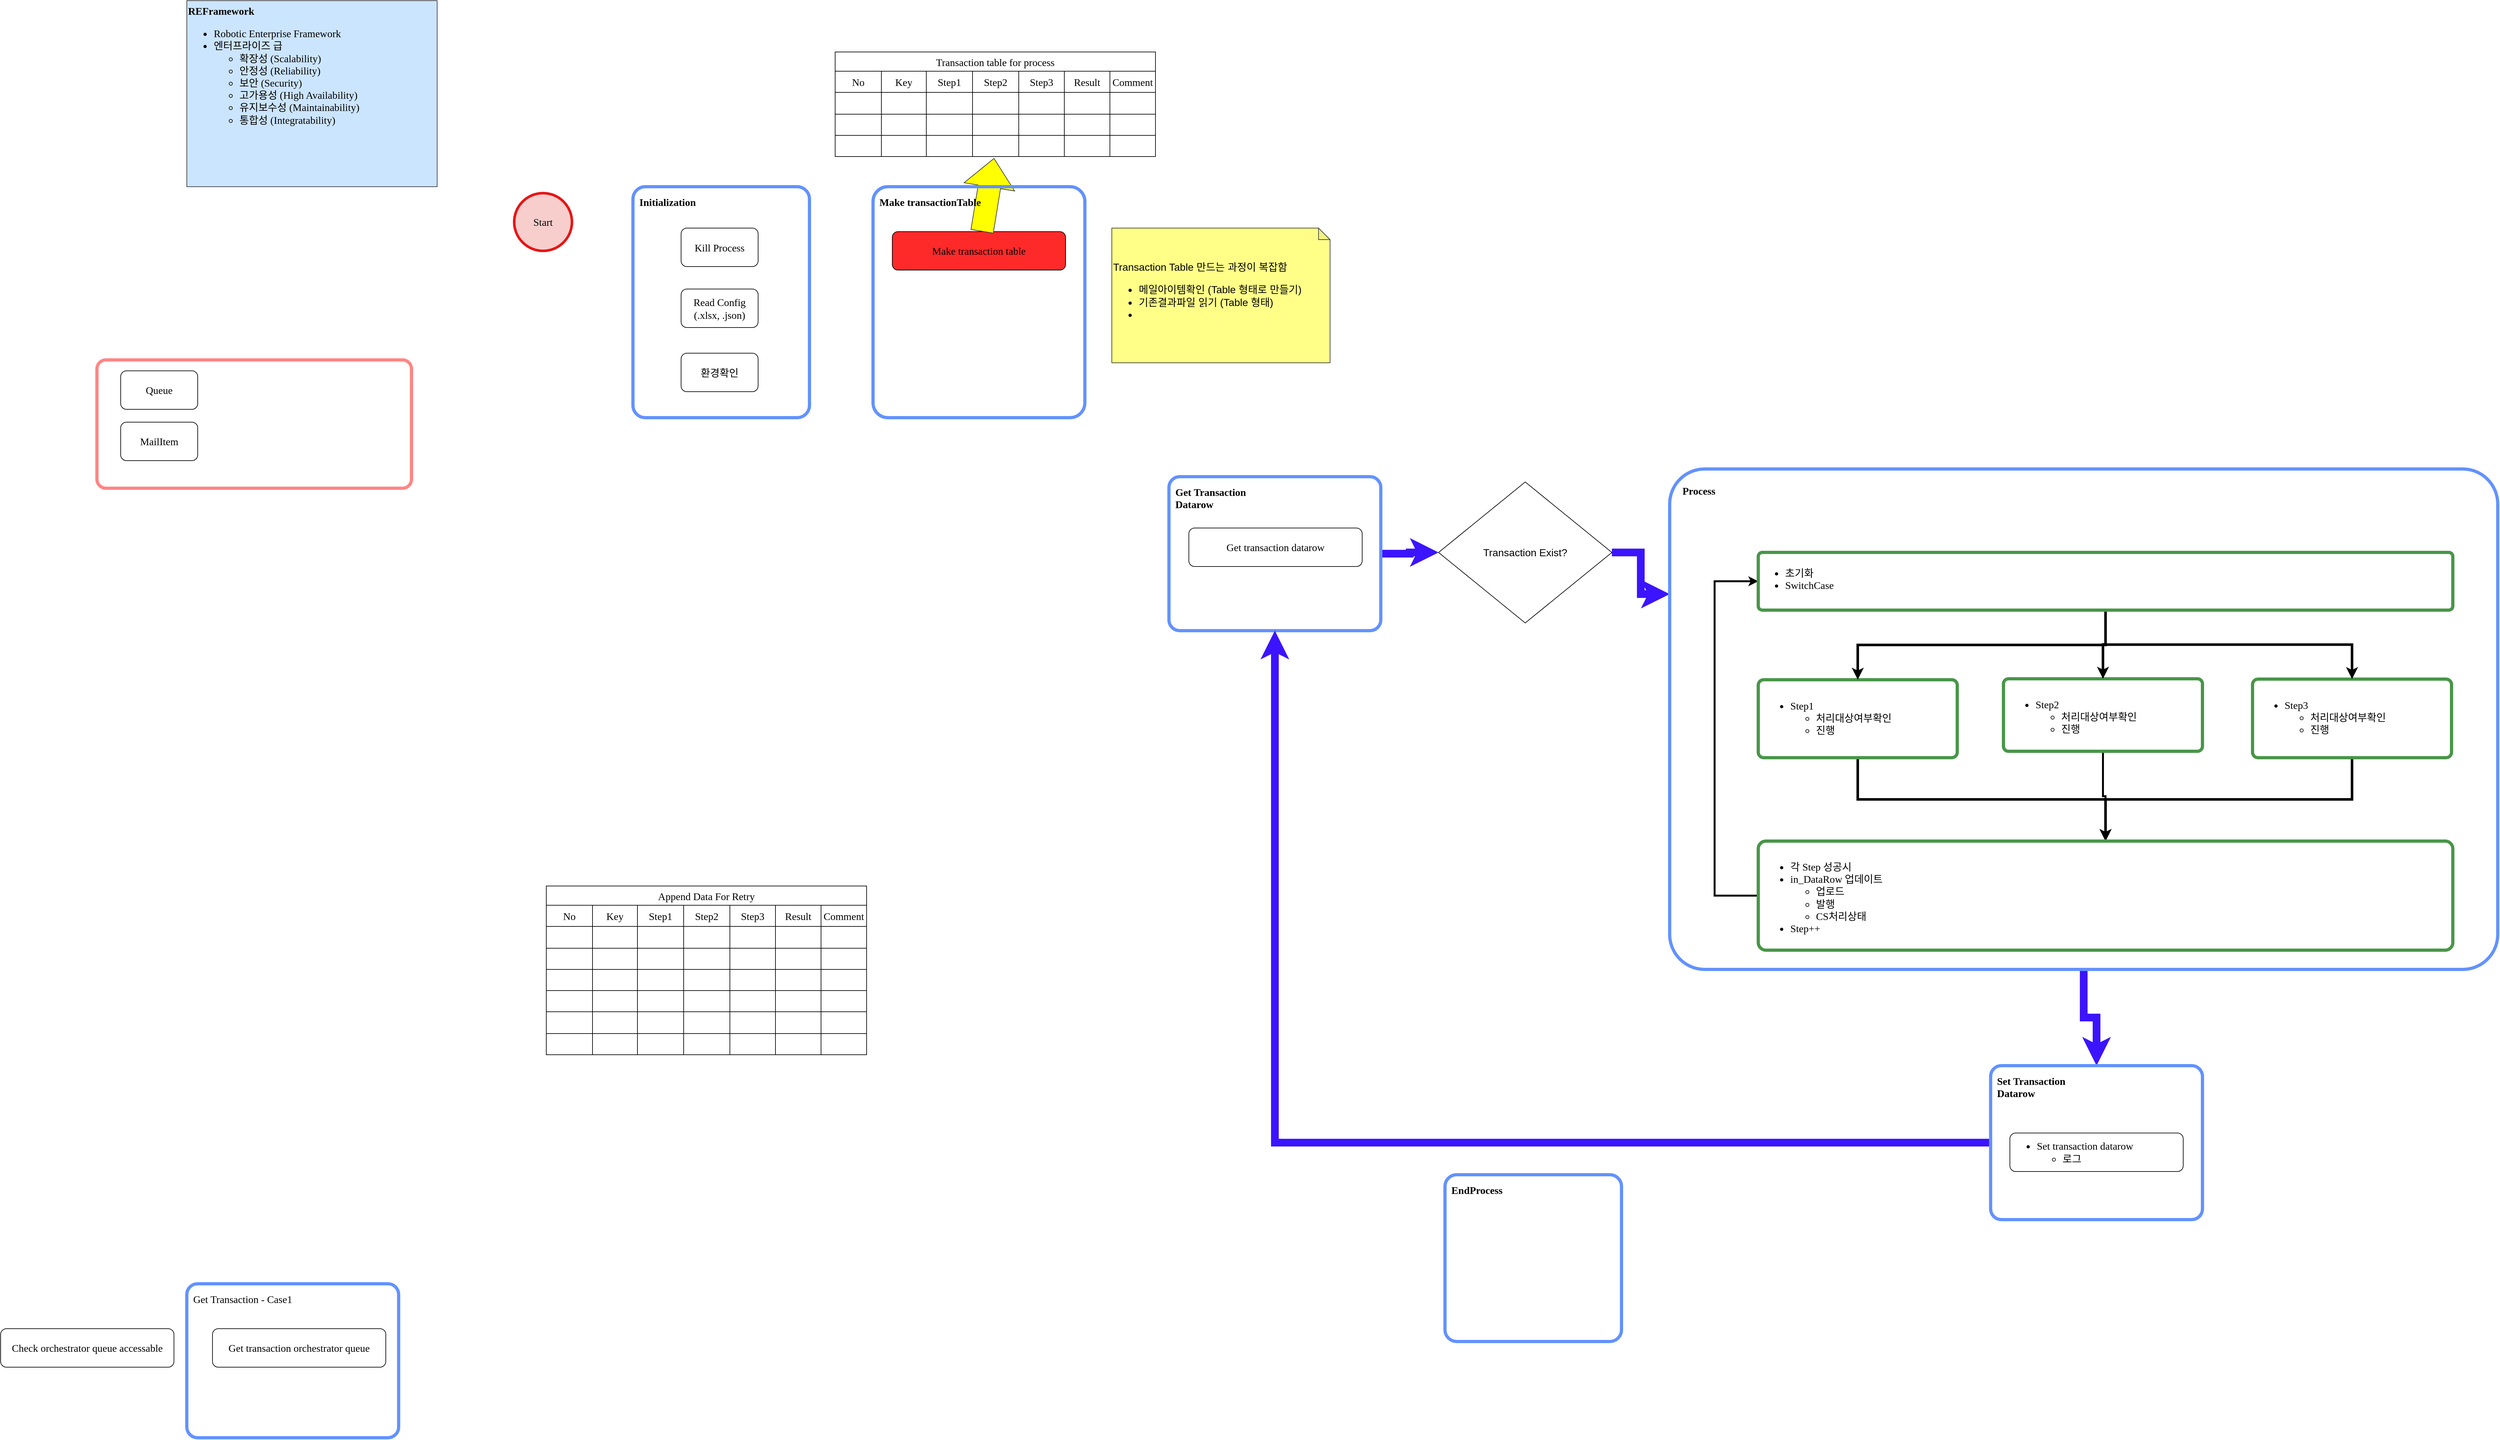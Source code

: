 <mxfile version="24.7.7">
  <diagram name="페이지-1" id="NTBTqIiKdcKjv6E-NVlb">
    <mxGraphModel dx="2286" dy="2120" grid="1" gridSize="10" guides="1" tooltips="1" connect="1" arrows="1" fold="1" page="1" pageScale="1" pageWidth="827" pageHeight="1169" math="0" shadow="0">
      <root>
        <mxCell id="0" />
        <mxCell id="1" parent="0" />
        <mxCell id="zzqK7kQFCnOpEkYjKbO_-187" value="&lt;span style=&quot;font-size: 16px;&quot;&gt;Get Transaction - Case1&lt;/span&gt;" style="rounded=1;whiteSpace=wrap;html=1;fillStyle=auto;fillColor=none;strokeColor=#6392FF;gradientColor=none;arcSize=7;strokeWidth=5;fontFamily=consolas;align=left;verticalAlign=top;spacing=10;fontSize=16;" vertex="1" parent="1">
          <mxGeometry x="-90" y="1870" width="330" height="240" as="geometry" />
        </mxCell>
        <mxCell id="zzqK7kQFCnOpEkYjKbO_-230" style="edgeStyle=orthogonalEdgeStyle;rounded=0;orthogonalLoop=1;jettySize=auto;html=1;entryX=0;entryY=0.25;entryDx=0;entryDy=0;strokeWidth=12;exitX=1;exitY=0.5;exitDx=0;exitDy=0;strokeColor=#3C14FF;" edge="1" parent="1" source="zzqK7kQFCnOpEkYjKbO_-239" target="zzqK7kQFCnOpEkYjKbO_-199">
          <mxGeometry relative="1" as="geometry" />
        </mxCell>
        <mxCell id="zzqK7kQFCnOpEkYjKbO_-240" style="edgeStyle=orthogonalEdgeStyle;rounded=0;orthogonalLoop=1;jettySize=auto;html=1;entryX=0;entryY=0.5;entryDx=0;entryDy=0;spacing=3;strokeWidth=12;strokeColor=#3C14FF;" edge="1" parent="1" source="zzqK7kQFCnOpEkYjKbO_-186" target="zzqK7kQFCnOpEkYjKbO_-239">
          <mxGeometry relative="1" as="geometry" />
        </mxCell>
        <mxCell id="zzqK7kQFCnOpEkYjKbO_-186" value="&lt;font style=&quot;font-size: 16px;&quot;&gt;Get Transaction&lt;/font&gt;&lt;div style=&quot;font-size: 16px;&quot;&gt;&lt;font style=&quot;font-size: 16px;&quot;&gt;Datarow&lt;/font&gt;&lt;/div&gt;" style="rounded=1;whiteSpace=wrap;html=1;fillStyle=auto;fillColor=none;strokeColor=#6392FF;gradientColor=none;arcSize=7;strokeWidth=5;fontFamily=consolas;align=left;verticalAlign=top;spacing=10;fontSize=16;fontStyle=1" vertex="1" parent="1">
          <mxGeometry x="1440" y="612" width="330" height="240" as="geometry" />
        </mxCell>
        <mxCell id="zzqK7kQFCnOpEkYjKbO_-182" value="" style="rounded=1;whiteSpace=wrap;html=1;fillStyle=auto;fillColor=none;strokeColor=#ff8585;gradientColor=none;arcSize=7;strokeWidth=5;fontFamily=consolas;fontSize=16;" vertex="1" parent="1">
          <mxGeometry x="-230" y="430" width="490" height="200" as="geometry" />
        </mxCell>
        <mxCell id="zzqK7kQFCnOpEkYjKbO_-1" value="&lt;h1 style=&quot;margin-top: 0px; font-size: 16px;&quot;&gt;REFramework&lt;/h1&gt;&lt;p style=&quot;font-size: 16px;&quot;&gt;&lt;/p&gt;&lt;ul style=&quot;font-size: 16px;&quot;&gt;&lt;li style=&quot;font-size: 16px;&quot;&gt;Robotic Enterprise Framework&lt;/li&gt;&lt;li style=&quot;font-size: 16px;&quot;&gt;엔터프라이즈 급&lt;/li&gt;&lt;ul style=&quot;font-size: 16px;&quot;&gt;&lt;li style=&quot;font-size: 16px;&quot;&gt;&lt;span style=&quot;background-color: initial; font-size: 16px;&quot;&gt;확장성 (Scalability)&lt;/span&gt;&lt;br style=&quot;font-size: 16px;&quot;&gt;&lt;/li&gt;&lt;li style=&quot;font-size: 16px;&quot;&gt;&lt;span style=&quot;background-color: initial; font-size: 16px;&quot;&gt;안정성 (Reliability)&lt;/span&gt;&lt;br style=&quot;font-size: 16px;&quot;&gt;&lt;/li&gt;&lt;li style=&quot;font-size: 16px;&quot;&gt;&lt;span style=&quot;background-color: initial; font-size: 16px;&quot;&gt;보안 (Security)&lt;/span&gt;&lt;br style=&quot;font-size: 16px;&quot;&gt;&lt;/li&gt;&lt;li style=&quot;font-size: 16px;&quot;&gt;&lt;span style=&quot;background-color: initial; font-size: 16px;&quot;&gt;고가용성 (High Availability)&lt;/span&gt;&lt;br style=&quot;font-size: 16px;&quot;&gt;&lt;/li&gt;&lt;li style=&quot;font-size: 16px;&quot;&gt;&lt;span style=&quot;background-color: initial; font-size: 16px;&quot;&gt;유지보수성 (Maintainability)&lt;/span&gt;&lt;br style=&quot;font-size: 16px;&quot;&gt;&lt;/li&gt;&lt;li style=&quot;font-size: 16px;&quot;&gt;&lt;span style=&quot;background-color: initial; font-size: 16px;&quot;&gt;통합성 (Integratability)&lt;/span&gt;&lt;br style=&quot;font-size: 16px;&quot;&gt;&lt;/li&gt;&lt;/ul&gt;&lt;/ul&gt;&lt;p style=&quot;font-size: 16px;&quot;&gt;&lt;/p&gt;" style="text;html=1;whiteSpace=wrap;overflow=hidden;rounded=0;fontFamily=consolas;fillColor=#cce5ff;strokeColor=#36393d;fontSize=16;" vertex="1" parent="1">
          <mxGeometry x="-90" y="-130" width="390" height="290" as="geometry" />
        </mxCell>
        <mxCell id="zzqK7kQFCnOpEkYjKbO_-2" value="Transaction table for process" style="shape=table;startSize=30;container=1;collapsible=0;childLayout=tableLayout;strokeColor=default;fontSize=16;fontFamily=consolas;" vertex="1" parent="1">
          <mxGeometry x="920" y="-50" width="499" height="163" as="geometry" />
        </mxCell>
        <mxCell id="zzqK7kQFCnOpEkYjKbO_-3" value="" style="shape=tableRow;horizontal=0;startSize=0;swimlaneHead=0;swimlaneBody=0;strokeColor=inherit;top=0;left=0;bottom=0;right=0;collapsible=0;dropTarget=0;fillColor=none;points=[[0,0.5],[1,0.5]];portConstraint=eastwest;fontSize=16;fontFamily=consolas;" vertex="1" parent="zzqK7kQFCnOpEkYjKbO_-2">
          <mxGeometry y="30" width="499" height="33" as="geometry" />
        </mxCell>
        <mxCell id="zzqK7kQFCnOpEkYjKbO_-4" value="No" style="shape=partialRectangle;html=1;whiteSpace=wrap;connectable=0;strokeColor=inherit;overflow=hidden;fillColor=none;top=0;left=0;bottom=0;right=0;pointerEvents=1;fontSize=16;fontFamily=consolas;" vertex="1" parent="zzqK7kQFCnOpEkYjKbO_-3">
          <mxGeometry width="72" height="33" as="geometry">
            <mxRectangle width="72" height="33" as="alternateBounds" />
          </mxGeometry>
        </mxCell>
        <mxCell id="zzqK7kQFCnOpEkYjKbO_-5" value="Key" style="shape=partialRectangle;html=1;whiteSpace=wrap;connectable=0;strokeColor=inherit;overflow=hidden;fillColor=none;top=0;left=0;bottom=0;right=0;pointerEvents=1;fontSize=16;fontFamily=consolas;" vertex="1" parent="zzqK7kQFCnOpEkYjKbO_-3">
          <mxGeometry x="72" width="70" height="33" as="geometry">
            <mxRectangle width="70" height="33" as="alternateBounds" />
          </mxGeometry>
        </mxCell>
        <mxCell id="zzqK7kQFCnOpEkYjKbO_-6" value="Step1" style="shape=partialRectangle;html=1;whiteSpace=wrap;connectable=0;strokeColor=inherit;overflow=hidden;fillColor=none;top=0;left=0;bottom=0;right=0;pointerEvents=1;fontSize=16;fontFamily=consolas;" vertex="1" parent="zzqK7kQFCnOpEkYjKbO_-3">
          <mxGeometry x="142" width="72" height="33" as="geometry">
            <mxRectangle width="72" height="33" as="alternateBounds" />
          </mxGeometry>
        </mxCell>
        <mxCell id="zzqK7kQFCnOpEkYjKbO_-80" value="Step2" style="shape=partialRectangle;html=1;whiteSpace=wrap;connectable=0;strokeColor=inherit;overflow=hidden;fillColor=none;top=0;left=0;bottom=0;right=0;pointerEvents=1;fontSize=16;fontFamily=consolas;" vertex="1" parent="zzqK7kQFCnOpEkYjKbO_-3">
          <mxGeometry x="214" width="72" height="33" as="geometry">
            <mxRectangle width="72" height="33" as="alternateBounds" />
          </mxGeometry>
        </mxCell>
        <mxCell id="zzqK7kQFCnOpEkYjKbO_-86" value="Step3" style="shape=partialRectangle;html=1;whiteSpace=wrap;connectable=0;strokeColor=inherit;overflow=hidden;fillColor=none;top=0;left=0;bottom=0;right=0;pointerEvents=1;fontSize=16;fontFamily=consolas;" vertex="1" parent="zzqK7kQFCnOpEkYjKbO_-3">
          <mxGeometry x="286" width="71" height="33" as="geometry">
            <mxRectangle width="71" height="33" as="alternateBounds" />
          </mxGeometry>
        </mxCell>
        <mxCell id="zzqK7kQFCnOpEkYjKbO_-92" value="Result" style="shape=partialRectangle;html=1;whiteSpace=wrap;connectable=0;strokeColor=inherit;overflow=hidden;fillColor=none;top=0;left=0;bottom=0;right=0;pointerEvents=1;fontSize=16;fontFamily=consolas;" vertex="1" parent="zzqK7kQFCnOpEkYjKbO_-3">
          <mxGeometry x="357" width="71" height="33" as="geometry">
            <mxRectangle width="71" height="33" as="alternateBounds" />
          </mxGeometry>
        </mxCell>
        <mxCell id="zzqK7kQFCnOpEkYjKbO_-98" value="Comment" style="shape=partialRectangle;html=1;whiteSpace=wrap;connectable=0;strokeColor=inherit;overflow=hidden;fillColor=none;top=0;left=0;bottom=0;right=0;pointerEvents=1;fontSize=16;fontFamily=consolas;" vertex="1" parent="zzqK7kQFCnOpEkYjKbO_-3">
          <mxGeometry x="428" width="71" height="33" as="geometry">
            <mxRectangle width="71" height="33" as="alternateBounds" />
          </mxGeometry>
        </mxCell>
        <mxCell id="zzqK7kQFCnOpEkYjKbO_-37" value="" style="shape=tableRow;horizontal=0;startSize=0;swimlaneHead=0;swimlaneBody=0;strokeColor=inherit;top=0;left=0;bottom=0;right=0;collapsible=0;dropTarget=0;fillColor=none;points=[[0,0.5],[1,0.5]];portConstraint=eastwest;fontSize=16;fontFamily=consolas;" vertex="1" parent="zzqK7kQFCnOpEkYjKbO_-2">
          <mxGeometry y="63" width="499" height="34" as="geometry" />
        </mxCell>
        <mxCell id="zzqK7kQFCnOpEkYjKbO_-38" value="" style="shape=partialRectangle;html=1;whiteSpace=wrap;connectable=0;strokeColor=inherit;overflow=hidden;fillColor=none;top=0;left=0;bottom=0;right=0;pointerEvents=1;fontSize=16;fontFamily=consolas;" vertex="1" parent="zzqK7kQFCnOpEkYjKbO_-37">
          <mxGeometry width="72" height="34" as="geometry">
            <mxRectangle width="72" height="34" as="alternateBounds" />
          </mxGeometry>
        </mxCell>
        <mxCell id="zzqK7kQFCnOpEkYjKbO_-39" value="" style="shape=partialRectangle;html=1;whiteSpace=wrap;connectable=0;strokeColor=inherit;overflow=hidden;fillColor=none;top=0;left=0;bottom=0;right=0;pointerEvents=1;fontSize=16;fontFamily=consolas;" vertex="1" parent="zzqK7kQFCnOpEkYjKbO_-37">
          <mxGeometry x="72" width="70" height="34" as="geometry">
            <mxRectangle width="70" height="34" as="alternateBounds" />
          </mxGeometry>
        </mxCell>
        <mxCell id="zzqK7kQFCnOpEkYjKbO_-40" value="" style="shape=partialRectangle;html=1;whiteSpace=wrap;connectable=0;strokeColor=inherit;overflow=hidden;fillColor=none;top=0;left=0;bottom=0;right=0;pointerEvents=1;fontSize=16;fontFamily=consolas;" vertex="1" parent="zzqK7kQFCnOpEkYjKbO_-37">
          <mxGeometry x="142" width="72" height="34" as="geometry">
            <mxRectangle width="72" height="34" as="alternateBounds" />
          </mxGeometry>
        </mxCell>
        <mxCell id="zzqK7kQFCnOpEkYjKbO_-81" style="shape=partialRectangle;html=1;whiteSpace=wrap;connectable=0;strokeColor=inherit;overflow=hidden;fillColor=none;top=0;left=0;bottom=0;right=0;pointerEvents=1;fontSize=16;fontFamily=consolas;" vertex="1" parent="zzqK7kQFCnOpEkYjKbO_-37">
          <mxGeometry x="214" width="72" height="34" as="geometry">
            <mxRectangle width="72" height="34" as="alternateBounds" />
          </mxGeometry>
        </mxCell>
        <mxCell id="zzqK7kQFCnOpEkYjKbO_-87" style="shape=partialRectangle;html=1;whiteSpace=wrap;connectable=0;strokeColor=inherit;overflow=hidden;fillColor=none;top=0;left=0;bottom=0;right=0;pointerEvents=1;fontSize=16;fontFamily=consolas;" vertex="1" parent="zzqK7kQFCnOpEkYjKbO_-37">
          <mxGeometry x="286" width="71" height="34" as="geometry">
            <mxRectangle width="71" height="34" as="alternateBounds" />
          </mxGeometry>
        </mxCell>
        <mxCell id="zzqK7kQFCnOpEkYjKbO_-93" style="shape=partialRectangle;html=1;whiteSpace=wrap;connectable=0;strokeColor=inherit;overflow=hidden;fillColor=none;top=0;left=0;bottom=0;right=0;pointerEvents=1;fontSize=16;fontFamily=consolas;" vertex="1" parent="zzqK7kQFCnOpEkYjKbO_-37">
          <mxGeometry x="357" width="71" height="34" as="geometry">
            <mxRectangle width="71" height="34" as="alternateBounds" />
          </mxGeometry>
        </mxCell>
        <mxCell id="zzqK7kQFCnOpEkYjKbO_-99" style="shape=partialRectangle;html=1;whiteSpace=wrap;connectable=0;strokeColor=inherit;overflow=hidden;fillColor=none;top=0;left=0;bottom=0;right=0;pointerEvents=1;fontSize=16;fontFamily=consolas;" vertex="1" parent="zzqK7kQFCnOpEkYjKbO_-37">
          <mxGeometry x="428" width="71" height="34" as="geometry">
            <mxRectangle width="71" height="34" as="alternateBounds" />
          </mxGeometry>
        </mxCell>
        <mxCell id="zzqK7kQFCnOpEkYjKbO_-15" value="" style="shape=tableRow;horizontal=0;startSize=0;swimlaneHead=0;swimlaneBody=0;strokeColor=inherit;top=0;left=0;bottom=0;right=0;collapsible=0;dropTarget=0;fillColor=none;points=[[0,0.5],[1,0.5]];portConstraint=eastwest;fontSize=16;fontFamily=consolas;" vertex="1" parent="zzqK7kQFCnOpEkYjKbO_-2">
          <mxGeometry y="97" width="499" height="33" as="geometry" />
        </mxCell>
        <mxCell id="zzqK7kQFCnOpEkYjKbO_-16" value="" style="shape=partialRectangle;html=1;whiteSpace=wrap;connectable=0;strokeColor=inherit;overflow=hidden;fillColor=none;top=0;left=0;bottom=0;right=0;pointerEvents=1;fontSize=16;fontFamily=consolas;" vertex="1" parent="zzqK7kQFCnOpEkYjKbO_-15">
          <mxGeometry width="72" height="33" as="geometry">
            <mxRectangle width="72" height="33" as="alternateBounds" />
          </mxGeometry>
        </mxCell>
        <mxCell id="zzqK7kQFCnOpEkYjKbO_-17" value="" style="shape=partialRectangle;html=1;whiteSpace=wrap;connectable=0;strokeColor=inherit;overflow=hidden;fillColor=none;top=0;left=0;bottom=0;right=0;pointerEvents=1;fontSize=16;fontFamily=consolas;" vertex="1" parent="zzqK7kQFCnOpEkYjKbO_-15">
          <mxGeometry x="72" width="70" height="33" as="geometry">
            <mxRectangle width="70" height="33" as="alternateBounds" />
          </mxGeometry>
        </mxCell>
        <mxCell id="zzqK7kQFCnOpEkYjKbO_-18" value="" style="shape=partialRectangle;html=1;whiteSpace=wrap;connectable=0;strokeColor=inherit;overflow=hidden;fillColor=none;top=0;left=0;bottom=0;right=0;pointerEvents=1;fontSize=16;fontFamily=consolas;" vertex="1" parent="zzqK7kQFCnOpEkYjKbO_-15">
          <mxGeometry x="142" width="72" height="33" as="geometry">
            <mxRectangle width="72" height="33" as="alternateBounds" />
          </mxGeometry>
        </mxCell>
        <mxCell id="zzqK7kQFCnOpEkYjKbO_-82" style="shape=partialRectangle;html=1;whiteSpace=wrap;connectable=0;strokeColor=inherit;overflow=hidden;fillColor=none;top=0;left=0;bottom=0;right=0;pointerEvents=1;fontSize=16;fontFamily=consolas;" vertex="1" parent="zzqK7kQFCnOpEkYjKbO_-15">
          <mxGeometry x="214" width="72" height="33" as="geometry">
            <mxRectangle width="72" height="33" as="alternateBounds" />
          </mxGeometry>
        </mxCell>
        <mxCell id="zzqK7kQFCnOpEkYjKbO_-88" style="shape=partialRectangle;html=1;whiteSpace=wrap;connectable=0;strokeColor=inherit;overflow=hidden;fillColor=none;top=0;left=0;bottom=0;right=0;pointerEvents=1;fontSize=16;fontFamily=consolas;" vertex="1" parent="zzqK7kQFCnOpEkYjKbO_-15">
          <mxGeometry x="286" width="71" height="33" as="geometry">
            <mxRectangle width="71" height="33" as="alternateBounds" />
          </mxGeometry>
        </mxCell>
        <mxCell id="zzqK7kQFCnOpEkYjKbO_-94" style="shape=partialRectangle;html=1;whiteSpace=wrap;connectable=0;strokeColor=inherit;overflow=hidden;fillColor=none;top=0;left=0;bottom=0;right=0;pointerEvents=1;fontSize=16;fontFamily=consolas;" vertex="1" parent="zzqK7kQFCnOpEkYjKbO_-15">
          <mxGeometry x="357" width="71" height="33" as="geometry">
            <mxRectangle width="71" height="33" as="alternateBounds" />
          </mxGeometry>
        </mxCell>
        <mxCell id="zzqK7kQFCnOpEkYjKbO_-100" style="shape=partialRectangle;html=1;whiteSpace=wrap;connectable=0;strokeColor=inherit;overflow=hidden;fillColor=none;top=0;left=0;bottom=0;right=0;pointerEvents=1;fontSize=16;fontFamily=consolas;" vertex="1" parent="zzqK7kQFCnOpEkYjKbO_-15">
          <mxGeometry x="428" width="71" height="33" as="geometry">
            <mxRectangle width="71" height="33" as="alternateBounds" />
          </mxGeometry>
        </mxCell>
        <mxCell id="zzqK7kQFCnOpEkYjKbO_-7" value="" style="shape=tableRow;horizontal=0;startSize=0;swimlaneHead=0;swimlaneBody=0;strokeColor=inherit;top=0;left=0;bottom=0;right=0;collapsible=0;dropTarget=0;fillColor=none;points=[[0,0.5],[1,0.5]];portConstraint=eastwest;fontSize=16;fontFamily=consolas;" vertex="1" parent="zzqK7kQFCnOpEkYjKbO_-2">
          <mxGeometry y="130" width="499" height="33" as="geometry" />
        </mxCell>
        <mxCell id="zzqK7kQFCnOpEkYjKbO_-8" value="" style="shape=partialRectangle;html=1;whiteSpace=wrap;connectable=0;strokeColor=inherit;overflow=hidden;fillColor=none;top=0;left=0;bottom=0;right=0;pointerEvents=1;fontSize=16;fontFamily=consolas;" vertex="1" parent="zzqK7kQFCnOpEkYjKbO_-7">
          <mxGeometry width="72" height="33" as="geometry">
            <mxRectangle width="72" height="33" as="alternateBounds" />
          </mxGeometry>
        </mxCell>
        <mxCell id="zzqK7kQFCnOpEkYjKbO_-9" value="" style="shape=partialRectangle;html=1;whiteSpace=wrap;connectable=0;strokeColor=inherit;overflow=hidden;fillColor=none;top=0;left=0;bottom=0;right=0;pointerEvents=1;fontSize=16;fontFamily=consolas;" vertex="1" parent="zzqK7kQFCnOpEkYjKbO_-7">
          <mxGeometry x="72" width="70" height="33" as="geometry">
            <mxRectangle width="70" height="33" as="alternateBounds" />
          </mxGeometry>
        </mxCell>
        <mxCell id="zzqK7kQFCnOpEkYjKbO_-10" value="" style="shape=partialRectangle;html=1;whiteSpace=wrap;connectable=0;strokeColor=inherit;overflow=hidden;fillColor=none;top=0;left=0;bottom=0;right=0;pointerEvents=1;fontSize=16;fontFamily=consolas;" vertex="1" parent="zzqK7kQFCnOpEkYjKbO_-7">
          <mxGeometry x="142" width="72" height="33" as="geometry">
            <mxRectangle width="72" height="33" as="alternateBounds" />
          </mxGeometry>
        </mxCell>
        <mxCell id="zzqK7kQFCnOpEkYjKbO_-83" style="shape=partialRectangle;html=1;whiteSpace=wrap;connectable=0;strokeColor=inherit;overflow=hidden;fillColor=none;top=0;left=0;bottom=0;right=0;pointerEvents=1;fontSize=16;fontFamily=consolas;" vertex="1" parent="zzqK7kQFCnOpEkYjKbO_-7">
          <mxGeometry x="214" width="72" height="33" as="geometry">
            <mxRectangle width="72" height="33" as="alternateBounds" />
          </mxGeometry>
        </mxCell>
        <mxCell id="zzqK7kQFCnOpEkYjKbO_-89" style="shape=partialRectangle;html=1;whiteSpace=wrap;connectable=0;strokeColor=inherit;overflow=hidden;fillColor=none;top=0;left=0;bottom=0;right=0;pointerEvents=1;fontSize=16;fontFamily=consolas;" vertex="1" parent="zzqK7kQFCnOpEkYjKbO_-7">
          <mxGeometry x="286" width="71" height="33" as="geometry">
            <mxRectangle width="71" height="33" as="alternateBounds" />
          </mxGeometry>
        </mxCell>
        <mxCell id="zzqK7kQFCnOpEkYjKbO_-95" style="shape=partialRectangle;html=1;whiteSpace=wrap;connectable=0;strokeColor=inherit;overflow=hidden;fillColor=none;top=0;left=0;bottom=0;right=0;pointerEvents=1;fontSize=16;fontFamily=consolas;" vertex="1" parent="zzqK7kQFCnOpEkYjKbO_-7">
          <mxGeometry x="357" width="71" height="33" as="geometry">
            <mxRectangle width="71" height="33" as="alternateBounds" />
          </mxGeometry>
        </mxCell>
        <mxCell id="zzqK7kQFCnOpEkYjKbO_-101" style="shape=partialRectangle;html=1;whiteSpace=wrap;connectable=0;strokeColor=inherit;overflow=hidden;fillColor=none;top=0;left=0;bottom=0;right=0;pointerEvents=1;fontSize=16;fontFamily=consolas;" vertex="1" parent="zzqK7kQFCnOpEkYjKbO_-7">
          <mxGeometry x="428" width="71" height="33" as="geometry">
            <mxRectangle width="71" height="33" as="alternateBounds" />
          </mxGeometry>
        </mxCell>
        <mxCell id="zzqK7kQFCnOpEkYjKbO_-119" value="Append Data For Retry" style="shape=table;startSize=30;container=1;collapsible=0;childLayout=tableLayout;strokeColor=default;fontSize=16;fontFamily=consolas;" vertex="1" parent="1">
          <mxGeometry x="470" y="1250" width="499" height="263" as="geometry" />
        </mxCell>
        <mxCell id="zzqK7kQFCnOpEkYjKbO_-120" value="" style="shape=tableRow;horizontal=0;startSize=0;swimlaneHead=0;swimlaneBody=0;strokeColor=inherit;top=0;left=0;bottom=0;right=0;collapsible=0;dropTarget=0;fillColor=none;points=[[0,0.5],[1,0.5]];portConstraint=eastwest;fontSize=16;fontFamily=consolas;" vertex="1" parent="zzqK7kQFCnOpEkYjKbO_-119">
          <mxGeometry y="30" width="499" height="33" as="geometry" />
        </mxCell>
        <mxCell id="zzqK7kQFCnOpEkYjKbO_-121" value="No" style="shape=partialRectangle;html=1;whiteSpace=wrap;connectable=0;strokeColor=inherit;overflow=hidden;fillColor=none;top=0;left=0;bottom=0;right=0;pointerEvents=1;fontSize=16;fontFamily=consolas;" vertex="1" parent="zzqK7kQFCnOpEkYjKbO_-120">
          <mxGeometry width="72" height="33" as="geometry">
            <mxRectangle width="72" height="33" as="alternateBounds" />
          </mxGeometry>
        </mxCell>
        <mxCell id="zzqK7kQFCnOpEkYjKbO_-122" value="Key" style="shape=partialRectangle;html=1;whiteSpace=wrap;connectable=0;strokeColor=inherit;overflow=hidden;fillColor=none;top=0;left=0;bottom=0;right=0;pointerEvents=1;fontSize=16;fontFamily=consolas;" vertex="1" parent="zzqK7kQFCnOpEkYjKbO_-120">
          <mxGeometry x="72" width="70" height="33" as="geometry">
            <mxRectangle width="70" height="33" as="alternateBounds" />
          </mxGeometry>
        </mxCell>
        <mxCell id="zzqK7kQFCnOpEkYjKbO_-123" value="Step1" style="shape=partialRectangle;html=1;whiteSpace=wrap;connectable=0;strokeColor=inherit;overflow=hidden;fillColor=none;top=0;left=0;bottom=0;right=0;pointerEvents=1;fontSize=16;fontFamily=consolas;" vertex="1" parent="zzqK7kQFCnOpEkYjKbO_-120">
          <mxGeometry x="142" width="72" height="33" as="geometry">
            <mxRectangle width="72" height="33" as="alternateBounds" />
          </mxGeometry>
        </mxCell>
        <mxCell id="zzqK7kQFCnOpEkYjKbO_-124" value="Step2" style="shape=partialRectangle;html=1;whiteSpace=wrap;connectable=0;strokeColor=inherit;overflow=hidden;fillColor=none;top=0;left=0;bottom=0;right=0;pointerEvents=1;fontSize=16;fontFamily=consolas;" vertex="1" parent="zzqK7kQFCnOpEkYjKbO_-120">
          <mxGeometry x="214" width="72" height="33" as="geometry">
            <mxRectangle width="72" height="33" as="alternateBounds" />
          </mxGeometry>
        </mxCell>
        <mxCell id="zzqK7kQFCnOpEkYjKbO_-125" value="Step3" style="shape=partialRectangle;html=1;whiteSpace=wrap;connectable=0;strokeColor=inherit;overflow=hidden;fillColor=none;top=0;left=0;bottom=0;right=0;pointerEvents=1;fontSize=16;fontFamily=consolas;" vertex="1" parent="zzqK7kQFCnOpEkYjKbO_-120">
          <mxGeometry x="286" width="71" height="33" as="geometry">
            <mxRectangle width="71" height="33" as="alternateBounds" />
          </mxGeometry>
        </mxCell>
        <mxCell id="zzqK7kQFCnOpEkYjKbO_-126" value="Result" style="shape=partialRectangle;html=1;whiteSpace=wrap;connectable=0;strokeColor=inherit;overflow=hidden;fillColor=none;top=0;left=0;bottom=0;right=0;pointerEvents=1;fontSize=16;fontFamily=consolas;" vertex="1" parent="zzqK7kQFCnOpEkYjKbO_-120">
          <mxGeometry x="357" width="71" height="33" as="geometry">
            <mxRectangle width="71" height="33" as="alternateBounds" />
          </mxGeometry>
        </mxCell>
        <mxCell id="zzqK7kQFCnOpEkYjKbO_-127" value="Comment" style="shape=partialRectangle;html=1;whiteSpace=wrap;connectable=0;strokeColor=inherit;overflow=hidden;fillColor=none;top=0;left=0;bottom=0;right=0;pointerEvents=1;fontSize=16;fontFamily=consolas;" vertex="1" parent="zzqK7kQFCnOpEkYjKbO_-120">
          <mxGeometry x="428" width="71" height="33" as="geometry">
            <mxRectangle width="71" height="33" as="alternateBounds" />
          </mxGeometry>
        </mxCell>
        <mxCell id="zzqK7kQFCnOpEkYjKbO_-128" value="" style="shape=tableRow;horizontal=0;startSize=0;swimlaneHead=0;swimlaneBody=0;strokeColor=inherit;top=0;left=0;bottom=0;right=0;collapsible=0;dropTarget=0;fillColor=none;points=[[0,0.5],[1,0.5]];portConstraint=eastwest;fontSize=16;fontFamily=consolas;" vertex="1" parent="zzqK7kQFCnOpEkYjKbO_-119">
          <mxGeometry y="63" width="499" height="34" as="geometry" />
        </mxCell>
        <mxCell id="zzqK7kQFCnOpEkYjKbO_-129" value="" style="shape=partialRectangle;html=1;whiteSpace=wrap;connectable=0;strokeColor=inherit;overflow=hidden;fillColor=none;top=0;left=0;bottom=0;right=0;pointerEvents=1;fontSize=16;fontFamily=consolas;" vertex="1" parent="zzqK7kQFCnOpEkYjKbO_-128">
          <mxGeometry width="72" height="34" as="geometry">
            <mxRectangle width="72" height="34" as="alternateBounds" />
          </mxGeometry>
        </mxCell>
        <mxCell id="zzqK7kQFCnOpEkYjKbO_-130" value="" style="shape=partialRectangle;html=1;whiteSpace=wrap;connectable=0;strokeColor=inherit;overflow=hidden;fillColor=none;top=0;left=0;bottom=0;right=0;pointerEvents=1;fontSize=16;fontFamily=consolas;" vertex="1" parent="zzqK7kQFCnOpEkYjKbO_-128">
          <mxGeometry x="72" width="70" height="34" as="geometry">
            <mxRectangle width="70" height="34" as="alternateBounds" />
          </mxGeometry>
        </mxCell>
        <mxCell id="zzqK7kQFCnOpEkYjKbO_-131" value="" style="shape=partialRectangle;html=1;whiteSpace=wrap;connectable=0;strokeColor=inherit;overflow=hidden;fillColor=none;top=0;left=0;bottom=0;right=0;pointerEvents=1;fontSize=16;fontFamily=consolas;" vertex="1" parent="zzqK7kQFCnOpEkYjKbO_-128">
          <mxGeometry x="142" width="72" height="34" as="geometry">
            <mxRectangle width="72" height="34" as="alternateBounds" />
          </mxGeometry>
        </mxCell>
        <mxCell id="zzqK7kQFCnOpEkYjKbO_-132" style="shape=partialRectangle;html=1;whiteSpace=wrap;connectable=0;strokeColor=inherit;overflow=hidden;fillColor=none;top=0;left=0;bottom=0;right=0;pointerEvents=1;fontSize=16;fontFamily=consolas;" vertex="1" parent="zzqK7kQFCnOpEkYjKbO_-128">
          <mxGeometry x="214" width="72" height="34" as="geometry">
            <mxRectangle width="72" height="34" as="alternateBounds" />
          </mxGeometry>
        </mxCell>
        <mxCell id="zzqK7kQFCnOpEkYjKbO_-133" style="shape=partialRectangle;html=1;whiteSpace=wrap;connectable=0;strokeColor=inherit;overflow=hidden;fillColor=none;top=0;left=0;bottom=0;right=0;pointerEvents=1;fontSize=16;fontFamily=consolas;" vertex="1" parent="zzqK7kQFCnOpEkYjKbO_-128">
          <mxGeometry x="286" width="71" height="34" as="geometry">
            <mxRectangle width="71" height="34" as="alternateBounds" />
          </mxGeometry>
        </mxCell>
        <mxCell id="zzqK7kQFCnOpEkYjKbO_-134" style="shape=partialRectangle;html=1;whiteSpace=wrap;connectable=0;strokeColor=inherit;overflow=hidden;fillColor=none;top=0;left=0;bottom=0;right=0;pointerEvents=1;fontSize=16;fontFamily=consolas;" vertex="1" parent="zzqK7kQFCnOpEkYjKbO_-128">
          <mxGeometry x="357" width="71" height="34" as="geometry">
            <mxRectangle width="71" height="34" as="alternateBounds" />
          </mxGeometry>
        </mxCell>
        <mxCell id="zzqK7kQFCnOpEkYjKbO_-135" style="shape=partialRectangle;html=1;whiteSpace=wrap;connectable=0;strokeColor=inherit;overflow=hidden;fillColor=none;top=0;left=0;bottom=0;right=0;pointerEvents=1;fontSize=16;fontFamily=consolas;" vertex="1" parent="zzqK7kQFCnOpEkYjKbO_-128">
          <mxGeometry x="428" width="71" height="34" as="geometry">
            <mxRectangle width="71" height="34" as="alternateBounds" />
          </mxGeometry>
        </mxCell>
        <mxCell id="zzqK7kQFCnOpEkYjKbO_-136" value="" style="shape=tableRow;horizontal=0;startSize=0;swimlaneHead=0;swimlaneBody=0;strokeColor=inherit;top=0;left=0;bottom=0;right=0;collapsible=0;dropTarget=0;fillColor=none;points=[[0,0.5],[1,0.5]];portConstraint=eastwest;fontSize=16;fontFamily=consolas;" vertex="1" parent="zzqK7kQFCnOpEkYjKbO_-119">
          <mxGeometry y="97" width="499" height="33" as="geometry" />
        </mxCell>
        <mxCell id="zzqK7kQFCnOpEkYjKbO_-137" value="" style="shape=partialRectangle;html=1;whiteSpace=wrap;connectable=0;strokeColor=inherit;overflow=hidden;fillColor=none;top=0;left=0;bottom=0;right=0;pointerEvents=1;fontSize=16;fontFamily=consolas;" vertex="1" parent="zzqK7kQFCnOpEkYjKbO_-136">
          <mxGeometry width="72" height="33" as="geometry">
            <mxRectangle width="72" height="33" as="alternateBounds" />
          </mxGeometry>
        </mxCell>
        <mxCell id="zzqK7kQFCnOpEkYjKbO_-138" value="" style="shape=partialRectangle;html=1;whiteSpace=wrap;connectable=0;strokeColor=inherit;overflow=hidden;fillColor=none;top=0;left=0;bottom=0;right=0;pointerEvents=1;fontSize=16;fontFamily=consolas;" vertex="1" parent="zzqK7kQFCnOpEkYjKbO_-136">
          <mxGeometry x="72" width="70" height="33" as="geometry">
            <mxRectangle width="70" height="33" as="alternateBounds" />
          </mxGeometry>
        </mxCell>
        <mxCell id="zzqK7kQFCnOpEkYjKbO_-139" value="" style="shape=partialRectangle;html=1;whiteSpace=wrap;connectable=0;strokeColor=inherit;overflow=hidden;fillColor=none;top=0;left=0;bottom=0;right=0;pointerEvents=1;fontSize=16;fontFamily=consolas;" vertex="1" parent="zzqK7kQFCnOpEkYjKbO_-136">
          <mxGeometry x="142" width="72" height="33" as="geometry">
            <mxRectangle width="72" height="33" as="alternateBounds" />
          </mxGeometry>
        </mxCell>
        <mxCell id="zzqK7kQFCnOpEkYjKbO_-140" style="shape=partialRectangle;html=1;whiteSpace=wrap;connectable=0;strokeColor=inherit;overflow=hidden;fillColor=none;top=0;left=0;bottom=0;right=0;pointerEvents=1;fontSize=16;fontFamily=consolas;" vertex="1" parent="zzqK7kQFCnOpEkYjKbO_-136">
          <mxGeometry x="214" width="72" height="33" as="geometry">
            <mxRectangle width="72" height="33" as="alternateBounds" />
          </mxGeometry>
        </mxCell>
        <mxCell id="zzqK7kQFCnOpEkYjKbO_-141" style="shape=partialRectangle;html=1;whiteSpace=wrap;connectable=0;strokeColor=inherit;overflow=hidden;fillColor=none;top=0;left=0;bottom=0;right=0;pointerEvents=1;fontSize=16;fontFamily=consolas;" vertex="1" parent="zzqK7kQFCnOpEkYjKbO_-136">
          <mxGeometry x="286" width="71" height="33" as="geometry">
            <mxRectangle width="71" height="33" as="alternateBounds" />
          </mxGeometry>
        </mxCell>
        <mxCell id="zzqK7kQFCnOpEkYjKbO_-142" style="shape=partialRectangle;html=1;whiteSpace=wrap;connectable=0;strokeColor=inherit;overflow=hidden;fillColor=none;top=0;left=0;bottom=0;right=0;pointerEvents=1;fontSize=16;fontFamily=consolas;" vertex="1" parent="zzqK7kQFCnOpEkYjKbO_-136">
          <mxGeometry x="357" width="71" height="33" as="geometry">
            <mxRectangle width="71" height="33" as="alternateBounds" />
          </mxGeometry>
        </mxCell>
        <mxCell id="zzqK7kQFCnOpEkYjKbO_-143" style="shape=partialRectangle;html=1;whiteSpace=wrap;connectable=0;strokeColor=inherit;overflow=hidden;fillColor=none;top=0;left=0;bottom=0;right=0;pointerEvents=1;fontSize=16;fontFamily=consolas;" vertex="1" parent="zzqK7kQFCnOpEkYjKbO_-136">
          <mxGeometry x="428" width="71" height="33" as="geometry">
            <mxRectangle width="71" height="33" as="alternateBounds" />
          </mxGeometry>
        </mxCell>
        <mxCell id="zzqK7kQFCnOpEkYjKbO_-144" value="" style="shape=tableRow;horizontal=0;startSize=0;swimlaneHead=0;swimlaneBody=0;strokeColor=inherit;top=0;left=0;bottom=0;right=0;collapsible=0;dropTarget=0;fillColor=none;points=[[0,0.5],[1,0.5]];portConstraint=eastwest;fontSize=16;fontFamily=consolas;" vertex="1" parent="zzqK7kQFCnOpEkYjKbO_-119">
          <mxGeometry y="130" width="499" height="33" as="geometry" />
        </mxCell>
        <mxCell id="zzqK7kQFCnOpEkYjKbO_-145" value="" style="shape=partialRectangle;html=1;whiteSpace=wrap;connectable=0;strokeColor=inherit;overflow=hidden;fillColor=none;top=0;left=0;bottom=0;right=0;pointerEvents=1;fontSize=16;fontFamily=consolas;" vertex="1" parent="zzqK7kQFCnOpEkYjKbO_-144">
          <mxGeometry width="72" height="33" as="geometry">
            <mxRectangle width="72" height="33" as="alternateBounds" />
          </mxGeometry>
        </mxCell>
        <mxCell id="zzqK7kQFCnOpEkYjKbO_-146" value="" style="shape=partialRectangle;html=1;whiteSpace=wrap;connectable=0;strokeColor=inherit;overflow=hidden;fillColor=none;top=0;left=0;bottom=0;right=0;pointerEvents=1;fontSize=16;fontFamily=consolas;" vertex="1" parent="zzqK7kQFCnOpEkYjKbO_-144">
          <mxGeometry x="72" width="70" height="33" as="geometry">
            <mxRectangle width="70" height="33" as="alternateBounds" />
          </mxGeometry>
        </mxCell>
        <mxCell id="zzqK7kQFCnOpEkYjKbO_-147" value="" style="shape=partialRectangle;html=1;whiteSpace=wrap;connectable=0;strokeColor=inherit;overflow=hidden;fillColor=none;top=0;left=0;bottom=0;right=0;pointerEvents=1;fontSize=16;fontFamily=consolas;" vertex="1" parent="zzqK7kQFCnOpEkYjKbO_-144">
          <mxGeometry x="142" width="72" height="33" as="geometry">
            <mxRectangle width="72" height="33" as="alternateBounds" />
          </mxGeometry>
        </mxCell>
        <mxCell id="zzqK7kQFCnOpEkYjKbO_-148" style="shape=partialRectangle;html=1;whiteSpace=wrap;connectable=0;strokeColor=inherit;overflow=hidden;fillColor=none;top=0;left=0;bottom=0;right=0;pointerEvents=1;fontSize=16;fontFamily=consolas;" vertex="1" parent="zzqK7kQFCnOpEkYjKbO_-144">
          <mxGeometry x="214" width="72" height="33" as="geometry">
            <mxRectangle width="72" height="33" as="alternateBounds" />
          </mxGeometry>
        </mxCell>
        <mxCell id="zzqK7kQFCnOpEkYjKbO_-149" style="shape=partialRectangle;html=1;whiteSpace=wrap;connectable=0;strokeColor=inherit;overflow=hidden;fillColor=none;top=0;left=0;bottom=0;right=0;pointerEvents=1;fontSize=16;fontFamily=consolas;" vertex="1" parent="zzqK7kQFCnOpEkYjKbO_-144">
          <mxGeometry x="286" width="71" height="33" as="geometry">
            <mxRectangle width="71" height="33" as="alternateBounds" />
          </mxGeometry>
        </mxCell>
        <mxCell id="zzqK7kQFCnOpEkYjKbO_-150" style="shape=partialRectangle;html=1;whiteSpace=wrap;connectable=0;strokeColor=inherit;overflow=hidden;fillColor=none;top=0;left=0;bottom=0;right=0;pointerEvents=1;fontSize=16;fontFamily=consolas;" vertex="1" parent="zzqK7kQFCnOpEkYjKbO_-144">
          <mxGeometry x="357" width="71" height="33" as="geometry">
            <mxRectangle width="71" height="33" as="alternateBounds" />
          </mxGeometry>
        </mxCell>
        <mxCell id="zzqK7kQFCnOpEkYjKbO_-151" style="shape=partialRectangle;html=1;whiteSpace=wrap;connectable=0;strokeColor=inherit;overflow=hidden;fillColor=none;top=0;left=0;bottom=0;right=0;pointerEvents=1;fontSize=16;fontFamily=consolas;" vertex="1" parent="zzqK7kQFCnOpEkYjKbO_-144">
          <mxGeometry x="428" width="71" height="33" as="geometry">
            <mxRectangle width="71" height="33" as="alternateBounds" />
          </mxGeometry>
        </mxCell>
        <mxCell id="zzqK7kQFCnOpEkYjKbO_-152" value="" style="shape=tableRow;horizontal=0;startSize=0;swimlaneHead=0;swimlaneBody=0;strokeColor=inherit;top=0;left=0;bottom=0;right=0;collapsible=0;dropTarget=0;fillColor=none;points=[[0,0.5],[1,0.5]];portConstraint=eastwest;fontSize=16;fontFamily=consolas;" vertex="1" parent="zzqK7kQFCnOpEkYjKbO_-119">
          <mxGeometry y="163" width="499" height="33" as="geometry" />
        </mxCell>
        <mxCell id="zzqK7kQFCnOpEkYjKbO_-153" value="" style="shape=partialRectangle;html=1;whiteSpace=wrap;connectable=0;strokeColor=inherit;overflow=hidden;fillColor=none;top=0;left=0;bottom=0;right=0;pointerEvents=1;fontSize=16;fontFamily=consolas;" vertex="1" parent="zzqK7kQFCnOpEkYjKbO_-152">
          <mxGeometry width="72" height="33" as="geometry">
            <mxRectangle width="72" height="33" as="alternateBounds" />
          </mxGeometry>
        </mxCell>
        <mxCell id="zzqK7kQFCnOpEkYjKbO_-154" value="" style="shape=partialRectangle;html=1;whiteSpace=wrap;connectable=0;strokeColor=inherit;overflow=hidden;fillColor=none;top=0;left=0;bottom=0;right=0;pointerEvents=1;fontSize=16;fontFamily=consolas;" vertex="1" parent="zzqK7kQFCnOpEkYjKbO_-152">
          <mxGeometry x="72" width="70" height="33" as="geometry">
            <mxRectangle width="70" height="33" as="alternateBounds" />
          </mxGeometry>
        </mxCell>
        <mxCell id="zzqK7kQFCnOpEkYjKbO_-155" value="" style="shape=partialRectangle;html=1;whiteSpace=wrap;connectable=0;strokeColor=inherit;overflow=hidden;fillColor=none;top=0;left=0;bottom=0;right=0;pointerEvents=1;fontSize=16;fontFamily=consolas;" vertex="1" parent="zzqK7kQFCnOpEkYjKbO_-152">
          <mxGeometry x="142" width="72" height="33" as="geometry">
            <mxRectangle width="72" height="33" as="alternateBounds" />
          </mxGeometry>
        </mxCell>
        <mxCell id="zzqK7kQFCnOpEkYjKbO_-156" style="shape=partialRectangle;html=1;whiteSpace=wrap;connectable=0;strokeColor=inherit;overflow=hidden;fillColor=none;top=0;left=0;bottom=0;right=0;pointerEvents=1;fontSize=16;fontFamily=consolas;" vertex="1" parent="zzqK7kQFCnOpEkYjKbO_-152">
          <mxGeometry x="214" width="72" height="33" as="geometry">
            <mxRectangle width="72" height="33" as="alternateBounds" />
          </mxGeometry>
        </mxCell>
        <mxCell id="zzqK7kQFCnOpEkYjKbO_-157" style="shape=partialRectangle;html=1;whiteSpace=wrap;connectable=0;strokeColor=inherit;overflow=hidden;fillColor=none;top=0;left=0;bottom=0;right=0;pointerEvents=1;fontSize=16;fontFamily=consolas;" vertex="1" parent="zzqK7kQFCnOpEkYjKbO_-152">
          <mxGeometry x="286" width="71" height="33" as="geometry">
            <mxRectangle width="71" height="33" as="alternateBounds" />
          </mxGeometry>
        </mxCell>
        <mxCell id="zzqK7kQFCnOpEkYjKbO_-158" style="shape=partialRectangle;html=1;whiteSpace=wrap;connectable=0;strokeColor=inherit;overflow=hidden;fillColor=none;top=0;left=0;bottom=0;right=0;pointerEvents=1;fontSize=16;fontFamily=consolas;" vertex="1" parent="zzqK7kQFCnOpEkYjKbO_-152">
          <mxGeometry x="357" width="71" height="33" as="geometry">
            <mxRectangle width="71" height="33" as="alternateBounds" />
          </mxGeometry>
        </mxCell>
        <mxCell id="zzqK7kQFCnOpEkYjKbO_-159" style="shape=partialRectangle;html=1;whiteSpace=wrap;connectable=0;strokeColor=inherit;overflow=hidden;fillColor=none;top=0;left=0;bottom=0;right=0;pointerEvents=1;fontSize=16;fontFamily=consolas;" vertex="1" parent="zzqK7kQFCnOpEkYjKbO_-152">
          <mxGeometry x="428" width="71" height="33" as="geometry">
            <mxRectangle width="71" height="33" as="alternateBounds" />
          </mxGeometry>
        </mxCell>
        <mxCell id="zzqK7kQFCnOpEkYjKbO_-160" value="" style="shape=tableRow;horizontal=0;startSize=0;swimlaneHead=0;swimlaneBody=0;strokeColor=inherit;top=0;left=0;bottom=0;right=0;collapsible=0;dropTarget=0;fillColor=none;points=[[0,0.5],[1,0.5]];portConstraint=eastwest;fontSize=16;fontFamily=consolas;" vertex="1" parent="zzqK7kQFCnOpEkYjKbO_-119">
          <mxGeometry y="196" width="499" height="34" as="geometry" />
        </mxCell>
        <mxCell id="zzqK7kQFCnOpEkYjKbO_-161" value="" style="shape=partialRectangle;html=1;whiteSpace=wrap;connectable=0;strokeColor=inherit;overflow=hidden;fillColor=none;top=0;left=0;bottom=0;right=0;pointerEvents=1;fontSize=16;fontFamily=consolas;" vertex="1" parent="zzqK7kQFCnOpEkYjKbO_-160">
          <mxGeometry width="72" height="34" as="geometry">
            <mxRectangle width="72" height="34" as="alternateBounds" />
          </mxGeometry>
        </mxCell>
        <mxCell id="zzqK7kQFCnOpEkYjKbO_-162" value="" style="shape=partialRectangle;html=1;whiteSpace=wrap;connectable=0;strokeColor=inherit;overflow=hidden;fillColor=none;top=0;left=0;bottom=0;right=0;pointerEvents=1;fontSize=16;fontFamily=consolas;" vertex="1" parent="zzqK7kQFCnOpEkYjKbO_-160">
          <mxGeometry x="72" width="70" height="34" as="geometry">
            <mxRectangle width="70" height="34" as="alternateBounds" />
          </mxGeometry>
        </mxCell>
        <mxCell id="zzqK7kQFCnOpEkYjKbO_-163" value="" style="shape=partialRectangle;html=1;whiteSpace=wrap;connectable=0;strokeColor=inherit;overflow=hidden;fillColor=none;top=0;left=0;bottom=0;right=0;pointerEvents=1;fontSize=16;fontFamily=consolas;" vertex="1" parent="zzqK7kQFCnOpEkYjKbO_-160">
          <mxGeometry x="142" width="72" height="34" as="geometry">
            <mxRectangle width="72" height="34" as="alternateBounds" />
          </mxGeometry>
        </mxCell>
        <mxCell id="zzqK7kQFCnOpEkYjKbO_-164" style="shape=partialRectangle;html=1;whiteSpace=wrap;connectable=0;strokeColor=inherit;overflow=hidden;fillColor=none;top=0;left=0;bottom=0;right=0;pointerEvents=1;fontSize=16;fontFamily=consolas;" vertex="1" parent="zzqK7kQFCnOpEkYjKbO_-160">
          <mxGeometry x="214" width="72" height="34" as="geometry">
            <mxRectangle width="72" height="34" as="alternateBounds" />
          </mxGeometry>
        </mxCell>
        <mxCell id="zzqK7kQFCnOpEkYjKbO_-165" style="shape=partialRectangle;html=1;whiteSpace=wrap;connectable=0;strokeColor=inherit;overflow=hidden;fillColor=none;top=0;left=0;bottom=0;right=0;pointerEvents=1;fontSize=16;fontFamily=consolas;" vertex="1" parent="zzqK7kQFCnOpEkYjKbO_-160">
          <mxGeometry x="286" width="71" height="34" as="geometry">
            <mxRectangle width="71" height="34" as="alternateBounds" />
          </mxGeometry>
        </mxCell>
        <mxCell id="zzqK7kQFCnOpEkYjKbO_-166" style="shape=partialRectangle;html=1;whiteSpace=wrap;connectable=0;strokeColor=inherit;overflow=hidden;fillColor=none;top=0;left=0;bottom=0;right=0;pointerEvents=1;fontSize=16;fontFamily=consolas;" vertex="1" parent="zzqK7kQFCnOpEkYjKbO_-160">
          <mxGeometry x="357" width="71" height="34" as="geometry">
            <mxRectangle width="71" height="34" as="alternateBounds" />
          </mxGeometry>
        </mxCell>
        <mxCell id="zzqK7kQFCnOpEkYjKbO_-167" style="shape=partialRectangle;html=1;whiteSpace=wrap;connectable=0;strokeColor=inherit;overflow=hidden;fillColor=none;top=0;left=0;bottom=0;right=0;pointerEvents=1;fontSize=16;fontFamily=consolas;" vertex="1" parent="zzqK7kQFCnOpEkYjKbO_-160">
          <mxGeometry x="428" width="71" height="34" as="geometry">
            <mxRectangle width="71" height="34" as="alternateBounds" />
          </mxGeometry>
        </mxCell>
        <mxCell id="zzqK7kQFCnOpEkYjKbO_-168" value="" style="shape=tableRow;horizontal=0;startSize=0;swimlaneHead=0;swimlaneBody=0;strokeColor=inherit;top=0;left=0;bottom=0;right=0;collapsible=0;dropTarget=0;fillColor=none;points=[[0,0.5],[1,0.5]];portConstraint=eastwest;fontSize=16;fontFamily=consolas;" vertex="1" parent="zzqK7kQFCnOpEkYjKbO_-119">
          <mxGeometry y="230" width="499" height="33" as="geometry" />
        </mxCell>
        <mxCell id="zzqK7kQFCnOpEkYjKbO_-169" value="" style="shape=partialRectangle;html=1;whiteSpace=wrap;connectable=0;strokeColor=inherit;overflow=hidden;fillColor=none;top=0;left=0;bottom=0;right=0;pointerEvents=1;fontSize=16;fontFamily=consolas;" vertex="1" parent="zzqK7kQFCnOpEkYjKbO_-168">
          <mxGeometry width="72" height="33" as="geometry">
            <mxRectangle width="72" height="33" as="alternateBounds" />
          </mxGeometry>
        </mxCell>
        <mxCell id="zzqK7kQFCnOpEkYjKbO_-170" value="" style="shape=partialRectangle;html=1;whiteSpace=wrap;connectable=0;strokeColor=inherit;overflow=hidden;fillColor=none;top=0;left=0;bottom=0;right=0;pointerEvents=1;fontSize=16;fontFamily=consolas;" vertex="1" parent="zzqK7kQFCnOpEkYjKbO_-168">
          <mxGeometry x="72" width="70" height="33" as="geometry">
            <mxRectangle width="70" height="33" as="alternateBounds" />
          </mxGeometry>
        </mxCell>
        <mxCell id="zzqK7kQFCnOpEkYjKbO_-171" value="" style="shape=partialRectangle;html=1;whiteSpace=wrap;connectable=0;strokeColor=inherit;overflow=hidden;fillColor=none;top=0;left=0;bottom=0;right=0;pointerEvents=1;fontSize=16;fontFamily=consolas;" vertex="1" parent="zzqK7kQFCnOpEkYjKbO_-168">
          <mxGeometry x="142" width="72" height="33" as="geometry">
            <mxRectangle width="72" height="33" as="alternateBounds" />
          </mxGeometry>
        </mxCell>
        <mxCell id="zzqK7kQFCnOpEkYjKbO_-172" style="shape=partialRectangle;html=1;whiteSpace=wrap;connectable=0;strokeColor=inherit;overflow=hidden;fillColor=none;top=0;left=0;bottom=0;right=0;pointerEvents=1;fontSize=16;fontFamily=consolas;" vertex="1" parent="zzqK7kQFCnOpEkYjKbO_-168">
          <mxGeometry x="214" width="72" height="33" as="geometry">
            <mxRectangle width="72" height="33" as="alternateBounds" />
          </mxGeometry>
        </mxCell>
        <mxCell id="zzqK7kQFCnOpEkYjKbO_-173" style="shape=partialRectangle;html=1;whiteSpace=wrap;connectable=0;strokeColor=inherit;overflow=hidden;fillColor=none;top=0;left=0;bottom=0;right=0;pointerEvents=1;fontSize=16;fontFamily=consolas;" vertex="1" parent="zzqK7kQFCnOpEkYjKbO_-168">
          <mxGeometry x="286" width="71" height="33" as="geometry">
            <mxRectangle width="71" height="33" as="alternateBounds" />
          </mxGeometry>
        </mxCell>
        <mxCell id="zzqK7kQFCnOpEkYjKbO_-174" style="shape=partialRectangle;html=1;whiteSpace=wrap;connectable=0;strokeColor=inherit;overflow=hidden;fillColor=none;top=0;left=0;bottom=0;right=0;pointerEvents=1;fontSize=16;fontFamily=consolas;" vertex="1" parent="zzqK7kQFCnOpEkYjKbO_-168">
          <mxGeometry x="357" width="71" height="33" as="geometry">
            <mxRectangle width="71" height="33" as="alternateBounds" />
          </mxGeometry>
        </mxCell>
        <mxCell id="zzqK7kQFCnOpEkYjKbO_-175" style="shape=partialRectangle;html=1;whiteSpace=wrap;connectable=0;strokeColor=inherit;overflow=hidden;fillColor=none;top=0;left=0;bottom=0;right=0;pointerEvents=1;fontSize=16;fontFamily=consolas;" vertex="1" parent="zzqK7kQFCnOpEkYjKbO_-168">
          <mxGeometry x="428" width="71" height="33" as="geometry">
            <mxRectangle width="71" height="33" as="alternateBounds" />
          </mxGeometry>
        </mxCell>
        <mxCell id="zzqK7kQFCnOpEkYjKbO_-177" value="Start" style="ellipse;whiteSpace=wrap;html=1;fillColor=#f8cecc;strokeColor=#E81515;fontFamily=consolas;strokeWidth=4;fontSize=16;" vertex="1" parent="1">
          <mxGeometry x="420" y="170" width="90" height="90" as="geometry" />
        </mxCell>
        <mxCell id="zzqK7kQFCnOpEkYjKbO_-178" value="Kill Process" style="rounded=1;whiteSpace=wrap;html=1;fontFamily=consolas;fontSize=16;" vertex="1" parent="1">
          <mxGeometry x="680" y="224.5" width="120" height="60" as="geometry" />
        </mxCell>
        <mxCell id="zzqK7kQFCnOpEkYjKbO_-179" value="Read Config&lt;div style=&quot;font-size: 16px;&quot;&gt;(.xlsx, .json)&lt;/div&gt;" style="rounded=1;whiteSpace=wrap;html=1;align=center;fontFamily=consolas;fontSize=16;" vertex="1" parent="1">
          <mxGeometry x="680" y="319.5" width="120" height="60" as="geometry" />
        </mxCell>
        <mxCell id="zzqK7kQFCnOpEkYjKbO_-180" value="환경확인" style="rounded=1;whiteSpace=wrap;html=1;fontFamily=consolas;fontSize=16;" vertex="1" parent="1">
          <mxGeometry x="680" y="419.5" width="120" height="60" as="geometry" />
        </mxCell>
        <mxCell id="zzqK7kQFCnOpEkYjKbO_-181" value="Queue" style="rounded=1;whiteSpace=wrap;html=1;fontFamily=consolas;fontSize=16;" vertex="1" parent="1">
          <mxGeometry x="-193" y="447" width="120" height="60" as="geometry" />
        </mxCell>
        <mxCell id="zzqK7kQFCnOpEkYjKbO_-183" value="&lt;font style=&quot;font-size: 16px;&quot;&gt;MailItem&lt;/font&gt;" style="rounded=1;whiteSpace=wrap;html=1;fontFamily=consolas;fontSize=16;" vertex="1" parent="1">
          <mxGeometry x="-193" y="527" width="120" height="60" as="geometry" />
        </mxCell>
        <mxCell id="zzqK7kQFCnOpEkYjKbO_-184" value="Make transaction table" style="rounded=1;whiteSpace=wrap;html=1;fontFamily=consolas;fillStyle=solid;fillColor=#fe2a2a;gradientColor=none;fontSize=16;" vertex="1" parent="1">
          <mxGeometry x="1009" y="230" width="270" height="60" as="geometry" />
        </mxCell>
        <mxCell id="zzqK7kQFCnOpEkYjKbO_-185" value="Check orchestrator queue accessable" style="rounded=1;whiteSpace=wrap;html=1;fontFamily=consolas;fontSize=16;" vertex="1" parent="1">
          <mxGeometry x="-380" y="1940" width="270" height="60" as="geometry" />
        </mxCell>
        <mxCell id="zzqK7kQFCnOpEkYjKbO_-188" value="&lt;span&gt;Initialization&lt;/span&gt;" style="rounded=1;whiteSpace=wrap;html=1;fillStyle=auto;fillColor=none;strokeColor=#6392FF;gradientColor=none;arcSize=7;strokeWidth=5;fontFamily=consolas;fontSize=16;verticalAlign=top;align=left;fontStyle=1;spacing=10;" vertex="1" parent="1">
          <mxGeometry x="605" y="160" width="275" height="360" as="geometry" />
        </mxCell>
        <mxCell id="zzqK7kQFCnOpEkYjKbO_-189" value="Get transaction datarow" style="rounded=1;whiteSpace=wrap;html=1;fontFamily=consolas;fontSize=16;" vertex="1" parent="1">
          <mxGeometry x="1471" y="692" width="270" height="60" as="geometry" />
        </mxCell>
        <mxCell id="zzqK7kQFCnOpEkYjKbO_-190" value="Get transaction orchestrator queue" style="rounded=1;whiteSpace=wrap;html=1;fontFamily=consolas;fontSize=16;" vertex="1" parent="1">
          <mxGeometry x="-50" y="1940" width="270" height="60" as="geometry" />
        </mxCell>
        <mxCell id="zzqK7kQFCnOpEkYjKbO_-241" style="edgeStyle=orthogonalEdgeStyle;rounded=0;orthogonalLoop=1;jettySize=auto;html=1;entryX=0.5;entryY=0;entryDx=0;entryDy=0;strokeWidth=12;strokeColor=#3C14FF;" edge="1" parent="1" source="zzqK7kQFCnOpEkYjKbO_-199" target="zzqK7kQFCnOpEkYjKbO_-214">
          <mxGeometry relative="1" as="geometry" />
        </mxCell>
        <mxCell id="zzqK7kQFCnOpEkYjKbO_-199" value="&lt;div style=&quot;font-size: 16px;&quot;&gt;&lt;span style=&quot;font-size: 16px; background-color: initial;&quot;&gt;Process&lt;/span&gt;&lt;/div&gt;" style="rounded=1;whiteSpace=wrap;html=1;fillStyle=auto;fillColor=none;strokeColor=#6392FF;gradientColor=none;arcSize=7;strokeWidth=5;fontFamily=consolas;align=left;verticalAlign=top;spacing=20;fontSize=16;fontStyle=1" vertex="1" parent="1">
          <mxGeometry x="2220" y="600" width="1290" height="780" as="geometry" />
        </mxCell>
        <mxCell id="zzqK7kQFCnOpEkYjKbO_-215" style="edgeStyle=orthogonalEdgeStyle;rounded=0;orthogonalLoop=1;jettySize=auto;html=1;fontSize=16;strokeWidth=4;" edge="1" parent="1" source="zzqK7kQFCnOpEkYjKbO_-207" target="zzqK7kQFCnOpEkYjKbO_-211">
          <mxGeometry relative="1" as="geometry" />
        </mxCell>
        <mxCell id="zzqK7kQFCnOpEkYjKbO_-207" value="&lt;div style=&quot;font-size: 16px;&quot;&gt;&lt;ul&gt;&lt;li&gt;&lt;span style=&quot;font-size: 16px; background-color: initial;&quot;&gt;Step1&lt;/span&gt;&lt;/li&gt;&lt;ul&gt;&lt;li&gt;처리대상여부확인&lt;/li&gt;&lt;li&gt;진행&lt;/li&gt;&lt;/ul&gt;&lt;/ul&gt;&lt;/div&gt;" style="rounded=1;whiteSpace=wrap;html=1;fillStyle=auto;fillColor=none;strokeColor=#489648;gradientColor=none;arcSize=7;strokeWidth=5;fontFamily=consolas;align=left;verticalAlign=top;spacing=10;fontSize=16;" vertex="1" parent="1">
          <mxGeometry x="2358" y="928.5" width="310" height="121.5" as="geometry" />
        </mxCell>
        <mxCell id="zzqK7kQFCnOpEkYjKbO_-227" style="edgeStyle=orthogonalEdgeStyle;rounded=0;orthogonalLoop=1;jettySize=auto;html=1;fontSize=16;strokeWidth=3;" edge="1" parent="1" source="zzqK7kQFCnOpEkYjKbO_-208" target="zzqK7kQFCnOpEkYjKbO_-211">
          <mxGeometry relative="1" as="geometry" />
        </mxCell>
        <mxCell id="zzqK7kQFCnOpEkYjKbO_-208" value="&lt;div style=&quot;font-size: 16px;&quot;&gt;&lt;ul&gt;&lt;li&gt;&lt;span style=&quot;font-size: 16px; background-color: initial;&quot;&gt;Step2&lt;/span&gt;&lt;/li&gt;&lt;ul&gt;&lt;li&gt;처리대상여부확인&lt;/li&gt;&lt;li&gt;진행&lt;/li&gt;&lt;/ul&gt;&lt;/ul&gt;&lt;/div&gt;" style="rounded=1;whiteSpace=wrap;html=1;fillStyle=auto;fillColor=none;strokeColor=#489648;gradientColor=none;arcSize=7;strokeWidth=5;fontFamily=consolas;align=left;verticalAlign=top;spacing=10;fontSize=16;" vertex="1" parent="1">
          <mxGeometry x="2740" y="927" width="310" height="113" as="geometry" />
        </mxCell>
        <mxCell id="zzqK7kQFCnOpEkYjKbO_-228" style="edgeStyle=orthogonalEdgeStyle;rounded=0;orthogonalLoop=1;jettySize=auto;html=1;entryX=0.5;entryY=0;entryDx=0;entryDy=0;fontSize=16;strokeWidth=4;" edge="1" parent="1" source="zzqK7kQFCnOpEkYjKbO_-209" target="zzqK7kQFCnOpEkYjKbO_-211">
          <mxGeometry relative="1" as="geometry" />
        </mxCell>
        <mxCell id="zzqK7kQFCnOpEkYjKbO_-209" value="&lt;div style=&quot;font-size: 16px;&quot;&gt;&lt;ul&gt;&lt;li&gt;&lt;span style=&quot;font-size: 16px; background-color: initial;&quot;&gt;Step3&lt;/span&gt;&lt;/li&gt;&lt;ul&gt;&lt;li&gt;처리대상여부확인&lt;/li&gt;&lt;li&gt;진행&lt;/li&gt;&lt;/ul&gt;&lt;/ul&gt;&lt;/div&gt;" style="rounded=1;whiteSpace=wrap;html=1;fillStyle=auto;fillColor=none;strokeColor=#489648;gradientColor=none;arcSize=7;strokeWidth=5;fontFamily=consolas;align=left;verticalAlign=top;spacing=10;fontSize=16;" vertex="1" parent="1">
          <mxGeometry x="3128" y="927.5" width="310" height="122.5" as="geometry" />
        </mxCell>
        <mxCell id="zzqK7kQFCnOpEkYjKbO_-233" style="edgeStyle=orthogonalEdgeStyle;rounded=0;orthogonalLoop=1;jettySize=auto;html=1;entryX=0;entryY=0.5;entryDx=0;entryDy=0;strokeWidth=3;" edge="1" parent="1" source="zzqK7kQFCnOpEkYjKbO_-211" target="zzqK7kQFCnOpEkYjKbO_-221">
          <mxGeometry relative="1" as="geometry">
            <Array as="points">
              <mxPoint x="2290" y="1265" />
              <mxPoint x="2290" y="775" />
            </Array>
          </mxGeometry>
        </mxCell>
        <mxCell id="zzqK7kQFCnOpEkYjKbO_-211" value="&lt;div style=&quot;font-size: 16px;&quot;&gt;&lt;ul style=&quot;font-size: 16px;&quot;&gt;&lt;li style=&quot;font-size: 16px;&quot;&gt;&lt;span style=&quot;font-size: 16px; background-color: initial;&quot;&gt;각 Step 성공시&lt;/span&gt;&lt;/li&gt;&lt;li style=&quot;font-size: 16px;&quot;&gt;&lt;span style=&quot;font-size: 16px;&quot;&gt;in_DataRow 업데이트&lt;/span&gt;&lt;/li&gt;&lt;ul style=&quot;font-size: 16px;&quot;&gt;&lt;li style=&quot;font-size: 16px;&quot;&gt;&lt;span style=&quot;font-size: 16px;&quot;&gt;업로드&lt;/span&gt;&lt;/li&gt;&lt;li style=&quot;font-size: 16px;&quot;&gt;&lt;span style=&quot;font-size: 16px;&quot;&gt;발행&lt;/span&gt;&lt;/li&gt;&lt;li style=&quot;font-size: 16px;&quot;&gt;&lt;span style=&quot;font-size: 16px;&quot;&gt;CS처리상태&lt;/span&gt;&lt;/li&gt;&lt;/ul&gt;&lt;li style=&quot;font-size: 16px;&quot;&gt;&lt;span style=&quot;font-size: 16px;&quot;&gt;Step++&lt;/span&gt;&lt;/li&gt;&lt;/ul&gt;&lt;/div&gt;" style="rounded=1;whiteSpace=wrap;html=1;fillStyle=auto;fillColor=none;strokeColor=#489648;gradientColor=none;arcSize=7;strokeWidth=5;fontFamily=consolas;align=left;verticalAlign=top;spacing=10;fontSize=16;" vertex="1" parent="1">
          <mxGeometry x="2358" y="1180" width="1082" height="170" as="geometry" />
        </mxCell>
        <mxCell id="zzqK7kQFCnOpEkYjKbO_-237" style="edgeStyle=orthogonalEdgeStyle;rounded=0;orthogonalLoop=1;jettySize=auto;html=1;entryX=0.5;entryY=1;entryDx=0;entryDy=0;strokeWidth=12;strokeColor=#3C14FF;" edge="1" parent="1" source="zzqK7kQFCnOpEkYjKbO_-214" target="zzqK7kQFCnOpEkYjKbO_-186">
          <mxGeometry relative="1" as="geometry" />
        </mxCell>
        <mxCell id="zzqK7kQFCnOpEkYjKbO_-214" value="&lt;span style=&quot;font-size: 16px;&quot;&gt;Set Transaction&lt;/span&gt;&lt;div style=&quot;font-size: 16px;&quot;&gt;&lt;span style=&quot;font-size: 16px;&quot;&gt;Datarow&lt;/span&gt;&lt;/div&gt;" style="rounded=1;whiteSpace=wrap;html=1;fillStyle=auto;fillColor=none;strokeColor=#6392FF;gradientColor=none;arcSize=7;strokeWidth=5;fontFamily=consolas;align=left;verticalAlign=top;spacing=10;fontSize=16;fontStyle=1" vertex="1" parent="1">
          <mxGeometry x="2720" y="1530" width="330" height="240" as="geometry" />
        </mxCell>
        <mxCell id="zzqK7kQFCnOpEkYjKbO_-223" style="edgeStyle=orthogonalEdgeStyle;rounded=0;orthogonalLoop=1;jettySize=auto;html=1;fontSize=16;strokeWidth=4;" edge="1" parent="1" source="zzqK7kQFCnOpEkYjKbO_-221" target="zzqK7kQFCnOpEkYjKbO_-207">
          <mxGeometry relative="1" as="geometry" />
        </mxCell>
        <mxCell id="zzqK7kQFCnOpEkYjKbO_-224" style="edgeStyle=orthogonalEdgeStyle;rounded=0;orthogonalLoop=1;jettySize=auto;html=1;fontSize=16;strokeWidth=4;" edge="1" parent="1" source="zzqK7kQFCnOpEkYjKbO_-221" target="zzqK7kQFCnOpEkYjKbO_-208">
          <mxGeometry relative="1" as="geometry" />
        </mxCell>
        <mxCell id="zzqK7kQFCnOpEkYjKbO_-225" style="edgeStyle=orthogonalEdgeStyle;rounded=0;orthogonalLoop=1;jettySize=auto;html=1;entryX=0.5;entryY=0;entryDx=0;entryDy=0;fontSize=16;strokeWidth=4;" edge="1" parent="1" source="zzqK7kQFCnOpEkYjKbO_-221" target="zzqK7kQFCnOpEkYjKbO_-209">
          <mxGeometry relative="1" as="geometry" />
        </mxCell>
        <mxCell id="zzqK7kQFCnOpEkYjKbO_-221" value="&lt;div style=&quot;font-size: 16px;&quot;&gt;&lt;ul style=&quot;font-size: 16px;&quot;&gt;&lt;li style=&quot;font-size: 16px;&quot;&gt;&lt;span style=&quot;font-size: 16px;&quot;&gt;초기화&lt;/span&gt;&lt;/li&gt;&lt;li style=&quot;font-size: 16px;&quot;&gt;&lt;span style=&quot;font-size: 16px;&quot;&gt;SwitchCase&lt;/span&gt;&lt;/li&gt;&lt;/ul&gt;&lt;/div&gt;" style="rounded=1;whiteSpace=wrap;html=1;fillStyle=auto;fillColor=none;strokeColor=#489648;gradientColor=none;arcSize=7;strokeWidth=5;fontFamily=consolas;align=left;verticalAlign=top;spacing=2;fontSize=16;" vertex="1" parent="1">
          <mxGeometry x="2358" y="730" width="1082" height="90" as="geometry" />
        </mxCell>
        <mxCell id="zzqK7kQFCnOpEkYjKbO_-231" value="&lt;ul&gt;&lt;li&gt;Set transaction datarow&lt;/li&gt;&lt;ul&gt;&lt;li&gt;로그&lt;/li&gt;&lt;/ul&gt;&lt;/ul&gt;" style="rounded=1;whiteSpace=wrap;html=1;fontFamily=consolas;fontSize=16;align=left;" vertex="1" parent="1">
          <mxGeometry x="2750" y="1635" width="270" height="60" as="geometry" />
        </mxCell>
        <mxCell id="zzqK7kQFCnOpEkYjKbO_-205" value="" style="shape=flexArrow;endArrow=classic;html=1;rounded=0;fillColor=#ffff00;strokeColor=#36393d;endWidth=43.583;endSize=14.629;width=35.238;fontSize=16;entryX=0.496;entryY=1.074;entryDx=0;entryDy=0;entryPerimeter=0;" edge="1" parent="1" source="zzqK7kQFCnOpEkYjKbO_-184" target="zzqK7kQFCnOpEkYjKbO_-7">
          <mxGeometry width="50" height="50" relative="1" as="geometry">
            <mxPoint x="809" y="474.8" as="sourcePoint" />
            <mxPoint x="1079" y="350" as="targetPoint" />
          </mxGeometry>
        </mxCell>
        <mxCell id="zzqK7kQFCnOpEkYjKbO_-238" value="EndProcess" style="rounded=1;whiteSpace=wrap;html=1;fillStyle=auto;fillColor=none;strokeColor=#6392FF;gradientColor=none;arcSize=7;strokeWidth=5;fontFamily=consolas;fontSize=16;verticalAlign=top;align=left;fontStyle=1;spacing=10;" vertex="1" parent="1">
          <mxGeometry x="1870" y="1700" width="275" height="260" as="geometry" />
        </mxCell>
        <mxCell id="zzqK7kQFCnOpEkYjKbO_-239" value="Transaction Exist?" style="rhombus;whiteSpace=wrap;html=1;fontSize=16;" vertex="1" parent="1">
          <mxGeometry x="1860" y="620.25" width="270" height="219.75" as="geometry" />
        </mxCell>
        <mxCell id="zzqK7kQFCnOpEkYjKbO_-232" value="Make transactionTable" style="rounded=1;whiteSpace=wrap;html=1;fillStyle=auto;fillColor=none;strokeColor=#6392FF;gradientColor=none;arcSize=7;strokeWidth=5;fontFamily=consolas;align=left;verticalAlign=top;spacing=10;fontSize=16;fontStyle=1" vertex="1" parent="1">
          <mxGeometry x="979" y="160" width="330" height="360" as="geometry" />
        </mxCell>
        <mxCell id="zzqK7kQFCnOpEkYjKbO_-210" value="Transaction Table 만드는 과정이 복잡함&lt;div&gt;&lt;ul&gt;&lt;li&gt;메일아이템확인 (Table 형태로 만들기)&lt;/li&gt;&lt;li&gt;기존결과파일 읽기 (Table 형태)&lt;/li&gt;&lt;li&gt;&lt;br&gt;&lt;/li&gt;&lt;/ul&gt;&lt;/div&gt;" style="shape=note;whiteSpace=wrap;html=1;backgroundOutline=1;darkOpacity=0.05;fillColor=#ffff88;strokeColor=#36393d;size=18;fontSize=16;align=left;" vertex="1" parent="1">
          <mxGeometry x="1351" y="224.5" width="340" height="210" as="geometry" />
        </mxCell>
      </root>
    </mxGraphModel>
  </diagram>
</mxfile>
